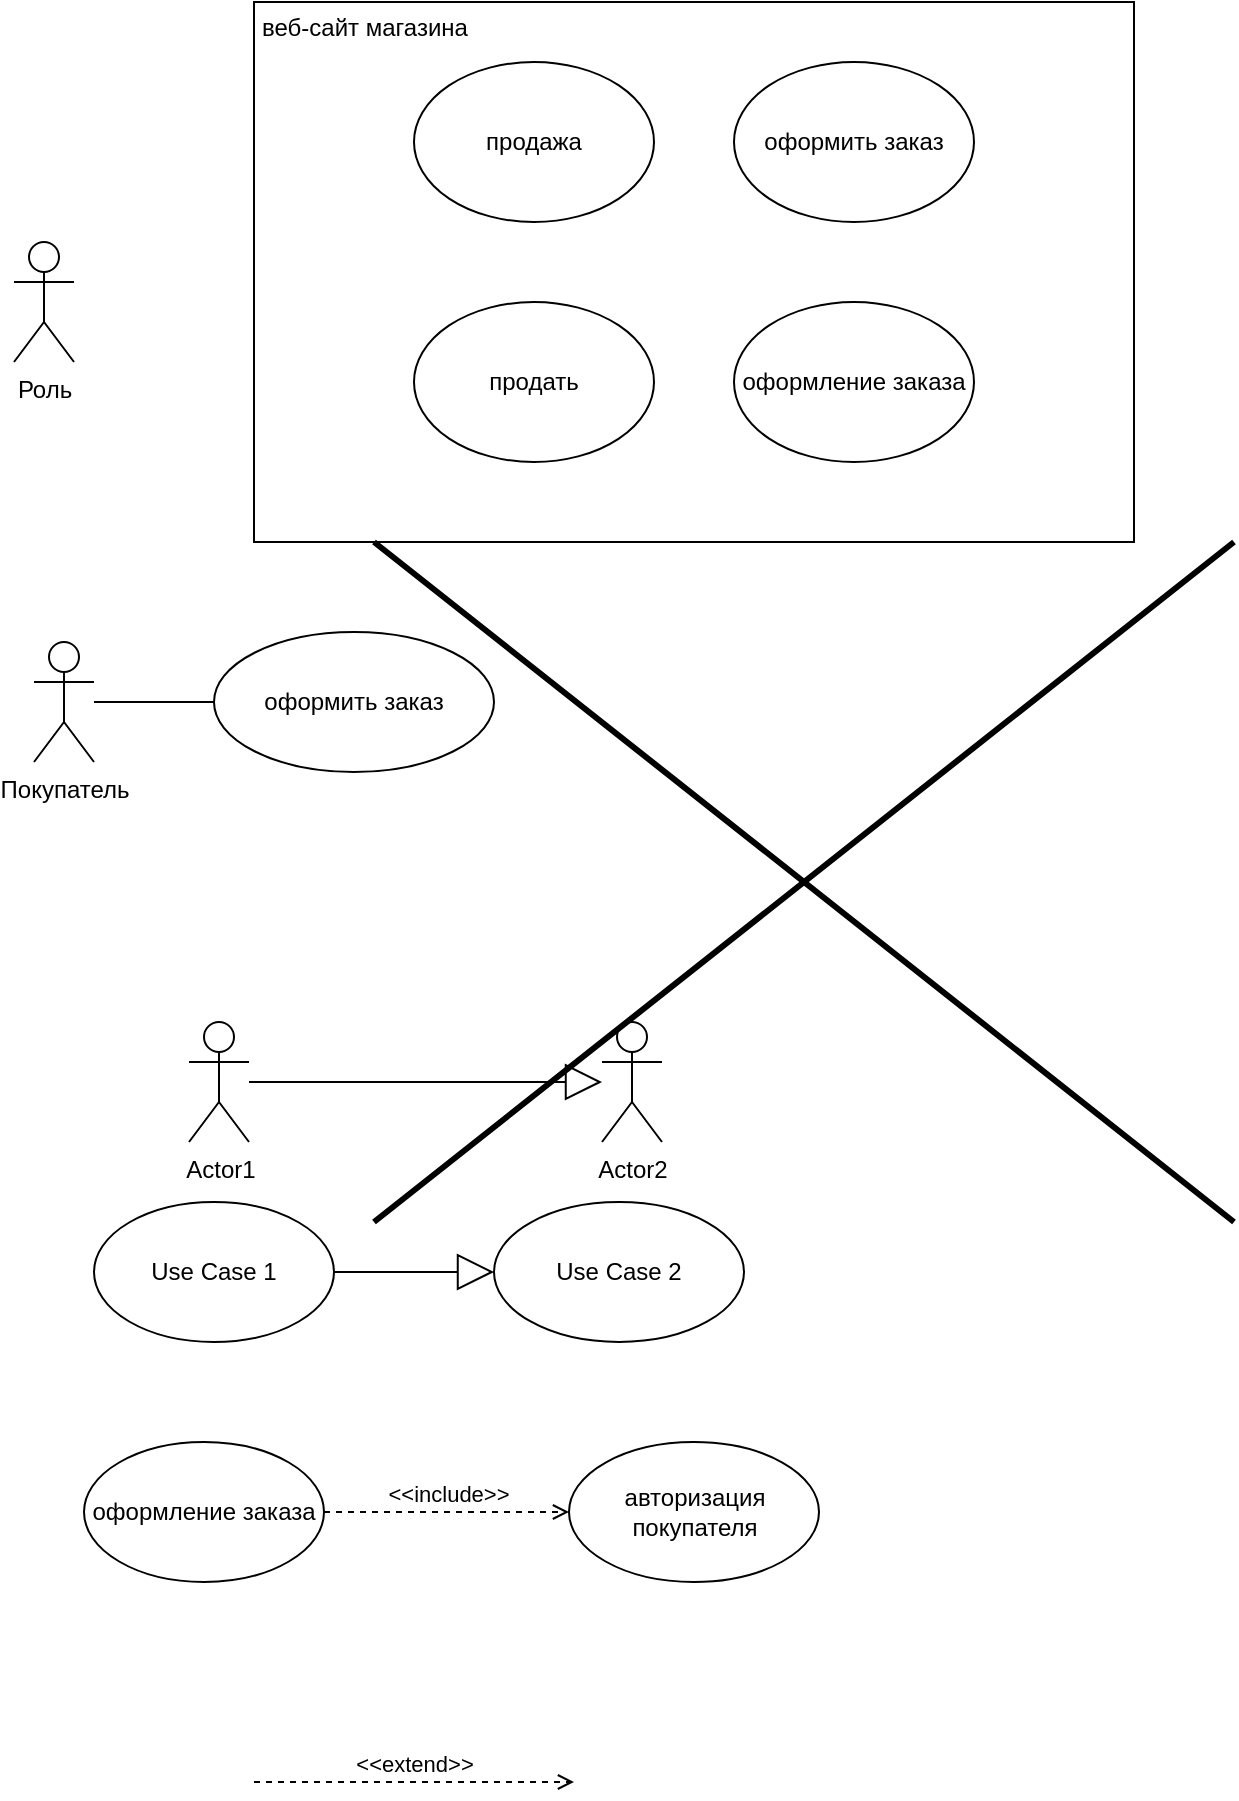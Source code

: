 <mxfile version="23.1.5" type="device">
  <diagram name="Страница — 1" id="46q2VtDL3xKwbaxnSpR0">
    <mxGraphModel dx="989" dy="582" grid="1" gridSize="10" guides="1" tooltips="1" connect="1" arrows="1" fold="1" page="1" pageScale="1" pageWidth="827" pageHeight="1169" math="0" shadow="0">
      <root>
        <mxCell id="0" />
        <mxCell id="1" parent="0" />
        <mxCell id="dsbyy-_2ukXGAa-9xDcW-1" value="Роль" style="shape=umlActor;verticalLabelPosition=bottom;verticalAlign=top;html=1;" vertex="1" parent="1">
          <mxGeometry x="120" y="130" width="30" height="60" as="geometry" />
        </mxCell>
        <mxCell id="dsbyy-_2ukXGAa-9xDcW-3" value="продажа" style="ellipse;whiteSpace=wrap;html=1;" vertex="1" parent="1">
          <mxGeometry x="320" y="40" width="120" height="80" as="geometry" />
        </mxCell>
        <mxCell id="dsbyy-_2ukXGAa-9xDcW-4" value="продать" style="ellipse;whiteSpace=wrap;html=1;" vertex="1" parent="1">
          <mxGeometry x="320" y="160" width="120" height="80" as="geometry" />
        </mxCell>
        <mxCell id="dsbyy-_2ukXGAa-9xDcW-5" value="оформить заказ" style="ellipse;whiteSpace=wrap;html=1;" vertex="1" parent="1">
          <mxGeometry x="480" y="40" width="120" height="80" as="geometry" />
        </mxCell>
        <mxCell id="dsbyy-_2ukXGAa-9xDcW-6" value="оформление заказа" style="ellipse;whiteSpace=wrap;html=1;" vertex="1" parent="1">
          <mxGeometry x="480" y="160" width="120" height="80" as="geometry" />
        </mxCell>
        <mxCell id="dsbyy-_2ukXGAa-9xDcW-7" value="&amp;nbsp;" style="html=1;whiteSpace=wrap;fillColor=none;" vertex="1" parent="1">
          <mxGeometry x="240" y="10" width="440" height="270" as="geometry" />
        </mxCell>
        <mxCell id="dsbyy-_2ukXGAa-9xDcW-8" value="&lt;span style=&quot;font-weight: normal;&quot;&gt;веб-сайт магазина&lt;/span&gt;" style="text;align=center;fontStyle=1;verticalAlign=middle;spacingLeft=3;spacingRight=3;strokeColor=none;rotatable=0;points=[[0,0.5],[1,0.5]];portConstraint=eastwest;html=1;" vertex="1" parent="1">
          <mxGeometry x="240" y="10" width="110" height="26" as="geometry" />
        </mxCell>
        <mxCell id="dsbyy-_2ukXGAa-9xDcW-9" value="Покупатель" style="shape=umlActor;verticalLabelPosition=bottom;verticalAlign=top;html=1;" vertex="1" parent="1">
          <mxGeometry x="130" y="330" width="30" height="60" as="geometry" />
        </mxCell>
        <mxCell id="dsbyy-_2ukXGAa-9xDcW-11" style="edgeStyle=orthogonalEdgeStyle;rounded=0;orthogonalLoop=1;jettySize=auto;html=1;exitX=0;exitY=0.5;exitDx=0;exitDy=0;endArrow=none;endFill=0;" edge="1" parent="1" source="dsbyy-_2ukXGAa-9xDcW-10" target="dsbyy-_2ukXGAa-9xDcW-9">
          <mxGeometry relative="1" as="geometry" />
        </mxCell>
        <mxCell id="dsbyy-_2ukXGAa-9xDcW-10" value="оформить заказ" style="ellipse;whiteSpace=wrap;html=1;" vertex="1" parent="1">
          <mxGeometry x="220" y="325" width="140" height="70" as="geometry" />
        </mxCell>
        <mxCell id="dsbyy-_2ukXGAa-9xDcW-12" value="Actor1" style="shape=umlActor;verticalLabelPosition=bottom;verticalAlign=top;html=1;" vertex="1" parent="1">
          <mxGeometry x="207.5" y="520" width="30" height="60" as="geometry" />
        </mxCell>
        <mxCell id="dsbyy-_2ukXGAa-9xDcW-13" value="Actor2" style="shape=umlActor;verticalLabelPosition=bottom;verticalAlign=top;html=1;" vertex="1" parent="1">
          <mxGeometry x="414" y="520" width="30" height="60" as="geometry" />
        </mxCell>
        <mxCell id="dsbyy-_2ukXGAa-9xDcW-14" value="Use Case 1" style="ellipse;whiteSpace=wrap;html=1;" vertex="1" parent="1">
          <mxGeometry x="160" y="610" width="120" height="70" as="geometry" />
        </mxCell>
        <mxCell id="dsbyy-_2ukXGAa-9xDcW-15" value="Use Case 2" style="ellipse;whiteSpace=wrap;html=1;" vertex="1" parent="1">
          <mxGeometry x="360" y="610" width="125" height="70" as="geometry" />
        </mxCell>
        <mxCell id="dsbyy-_2ukXGAa-9xDcW-16" value="&amp;nbsp;" style="endArrow=block;endSize=16;endFill=0;html=1;rounded=0;labelBackgroundColor=none;fontColor=none;noLabel=1;" edge="1" parent="1" source="dsbyy-_2ukXGAa-9xDcW-12" target="dsbyy-_2ukXGAa-9xDcW-13">
          <mxGeometry x="-0.125" y="-150" width="160" relative="1" as="geometry">
            <mxPoint x="250" y="560" as="sourcePoint" />
            <mxPoint x="410" y="560" as="targetPoint" />
            <mxPoint as="offset" />
          </mxGeometry>
        </mxCell>
        <mxCell id="dsbyy-_2ukXGAa-9xDcW-18" value="&amp;nbsp;" style="endArrow=block;endSize=16;endFill=0;html=1;rounded=0;labelBackgroundColor=none;fontColor=none;noLabel=1;exitX=1;exitY=0.5;exitDx=0;exitDy=0;entryX=0;entryY=0.5;entryDx=0;entryDy=0;" edge="1" parent="1" source="dsbyy-_2ukXGAa-9xDcW-14" target="dsbyy-_2ukXGAa-9xDcW-15">
          <mxGeometry x="-0.125" y="-150" width="160" relative="1" as="geometry">
            <mxPoint x="248" y="560" as="sourcePoint" />
            <mxPoint x="424" y="560" as="targetPoint" />
            <mxPoint as="offset" />
          </mxGeometry>
        </mxCell>
        <mxCell id="dsbyy-_2ukXGAa-9xDcW-19" value="" style="shape=umlDestroy;whiteSpace=wrap;html=1;strokeWidth=3;targetShapes=umlLifeline;" vertex="1" parent="1">
          <mxGeometry x="300" y="280" width="430" height="340" as="geometry" />
        </mxCell>
        <mxCell id="dsbyy-_2ukXGAa-9xDcW-21" value="оформление заказа" style="ellipse;whiteSpace=wrap;html=1;" vertex="1" parent="1">
          <mxGeometry x="155" y="730" width="120" height="70" as="geometry" />
        </mxCell>
        <mxCell id="dsbyy-_2ukXGAa-9xDcW-22" value="авторизация покупателя" style="ellipse;whiteSpace=wrap;html=1;" vertex="1" parent="1">
          <mxGeometry x="397.5" y="730" width="125" height="70" as="geometry" />
        </mxCell>
        <mxCell id="dsbyy-_2ukXGAa-9xDcW-24" value="&amp;lt;&amp;lt;include&amp;gt;&amp;gt;" style="html=1;verticalAlign=bottom;labelBackgroundColor=none;endArrow=open;endFill=0;dashed=1;rounded=0;exitX=1;exitY=0.5;exitDx=0;exitDy=0;entryX=0;entryY=0.5;entryDx=0;entryDy=0;" edge="1" parent="1" source="dsbyy-_2ukXGAa-9xDcW-21" target="dsbyy-_2ukXGAa-9xDcW-22">
          <mxGeometry width="160" relative="1" as="geometry">
            <mxPoint x="220" y="840" as="sourcePoint" />
            <mxPoint x="380" y="840" as="targetPoint" />
          </mxGeometry>
        </mxCell>
        <mxCell id="dsbyy-_2ukXGAa-9xDcW-25" value="&amp;lt;&amp;lt;extend&amp;gt;&amp;gt;" style="html=1;verticalAlign=bottom;labelBackgroundColor=none;endArrow=open;endFill=0;dashed=1;rounded=0;" edge="1" parent="1">
          <mxGeometry width="160" relative="1" as="geometry">
            <mxPoint x="240" y="900" as="sourcePoint" />
            <mxPoint x="400" y="900" as="targetPoint" />
          </mxGeometry>
        </mxCell>
      </root>
    </mxGraphModel>
  </diagram>
</mxfile>
